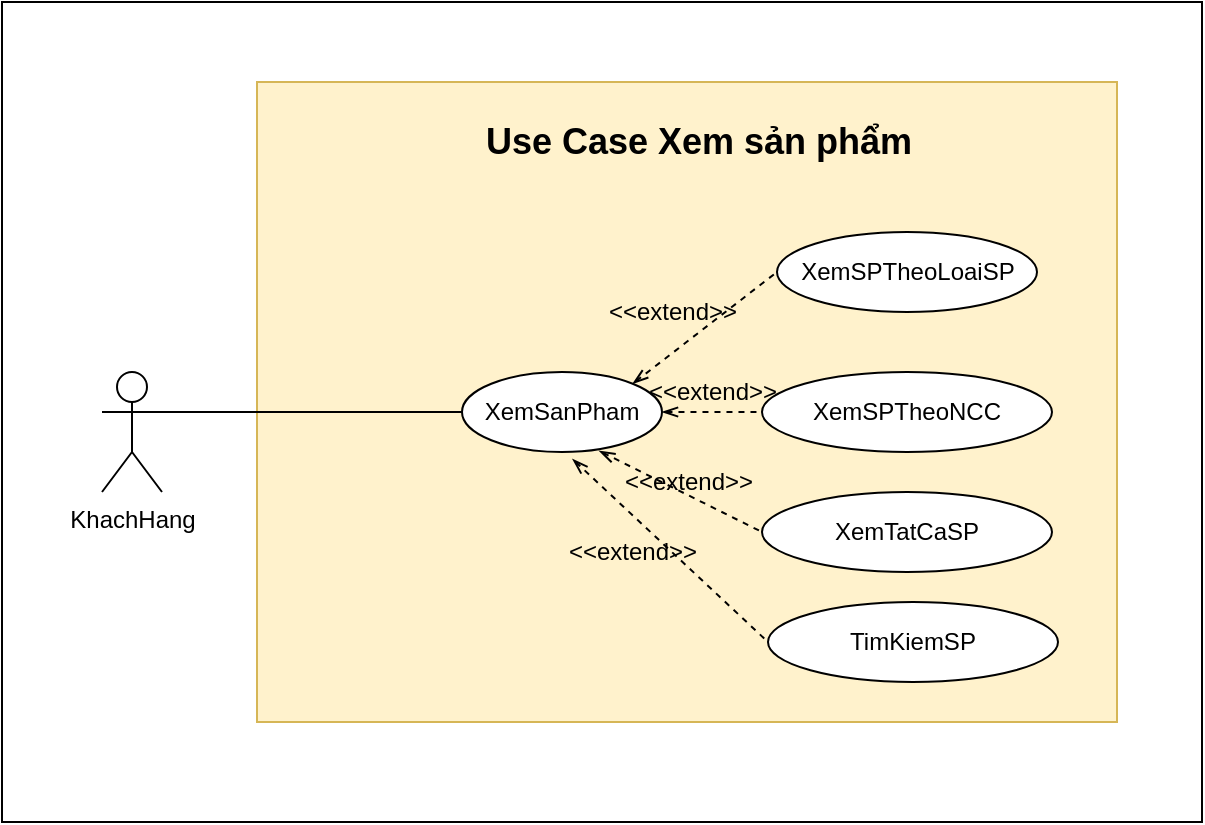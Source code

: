 <mxfile version="20.8.16" type="device"><diagram name="Page-1" id="iilkzM-2eMly24xWt_6W"><mxGraphModel dx="2398" dy="870" grid="1" gridSize="10" guides="1" tooltips="1" connect="1" arrows="1" fold="1" page="1" pageScale="1" pageWidth="850" pageHeight="1100" math="0" shadow="0"><root><mxCell id="0"/><mxCell id="1" parent="0"/><mxCell id="9FMk6NWLw7Limh14AjwW-7" value="" style="rounded=0;whiteSpace=wrap;html=1;fontSize=18;" parent="1" vertex="1"><mxGeometry x="-30" y="150" width="600" height="410" as="geometry"/></mxCell><mxCell id="9FMk6NWLw7Limh14AjwW-5" value="" style="rounded=0;whiteSpace=wrap;html=1;fillColor=#fff2cc;strokeColor=#d6b656;" parent="1" vertex="1"><mxGeometry x="97.5" y="190" width="430" height="320" as="geometry"/></mxCell><mxCell id="KRps7XO44gGJDQfbl6EW-1" value="KhachHang" style="shape=umlActor;verticalLabelPosition=bottom;verticalAlign=top;html=1;" parent="1" vertex="1"><mxGeometry x="20" y="335" width="30" height="60" as="geometry"/></mxCell><mxCell id="KRps7XO44gGJDQfbl6EW-2" value="XemSanPham" style="ellipse;whiteSpace=wrap;html=1;" parent="1" vertex="1"><mxGeometry x="200" y="335" width="100" height="40" as="geometry"/></mxCell><mxCell id="KRps7XO44gGJDQfbl6EW-3" value="XemSPTheoLoaiSP" style="ellipse;whiteSpace=wrap;html=1;" parent="1" vertex="1"><mxGeometry x="357.5" y="265" width="130" height="40" as="geometry"/></mxCell><mxCell id="KRps7XO44gGJDQfbl6EW-4" value="XemSPTheoNCC" style="ellipse;whiteSpace=wrap;html=1;" parent="1" vertex="1"><mxGeometry x="350" y="335" width="145" height="40" as="geometry"/></mxCell><mxCell id="KRps7XO44gGJDQfbl6EW-5" value="XemTatCaSP" style="ellipse;whiteSpace=wrap;html=1;" parent="1" vertex="1"><mxGeometry x="350" y="395" width="145" height="40" as="geometry"/></mxCell><mxCell id="KRps7XO44gGJDQfbl6EW-7" value="" style="endArrow=none;html=1;rounded=0;exitX=1;exitY=0.333;exitDx=0;exitDy=0;exitPerimeter=0;entryX=0;entryY=0.5;entryDx=0;entryDy=0;" parent="1" source="KRps7XO44gGJDQfbl6EW-1" target="KRps7XO44gGJDQfbl6EW-2" edge="1"><mxGeometry width="50" height="50" relative="1" as="geometry"><mxPoint x="210" y="290" as="sourcePoint"/><mxPoint x="260" y="240" as="targetPoint"/></mxGeometry></mxCell><mxCell id="KRps7XO44gGJDQfbl6EW-8" value="" style="endArrow=none;dashed=1;html=1;rounded=0;entryX=0;entryY=0.5;entryDx=0;entryDy=0;exitX=1;exitY=0;exitDx=0;exitDy=0;startArrow=openThin;startFill=0;" parent="1" source="KRps7XO44gGJDQfbl6EW-2" target="KRps7XO44gGJDQfbl6EW-3" edge="1"><mxGeometry width="50" height="50" relative="1" as="geometry"><mxPoint x="270" y="310" as="sourcePoint"/><mxPoint x="320" y="260" as="targetPoint"/></mxGeometry></mxCell><mxCell id="KRps7XO44gGJDQfbl6EW-9" value="" style="endArrow=none;dashed=1;html=1;rounded=0;entryX=0;entryY=0.5;entryDx=0;entryDy=0;exitX=1;exitY=0.5;exitDx=0;exitDy=0;startArrow=openThin;startFill=0;" parent="1" source="KRps7XO44gGJDQfbl6EW-2" target="KRps7XO44gGJDQfbl6EW-4" edge="1"><mxGeometry width="50" height="50" relative="1" as="geometry"><mxPoint x="250" y="440" as="sourcePoint"/><mxPoint x="300" y="390" as="targetPoint"/></mxGeometry></mxCell><mxCell id="KRps7XO44gGJDQfbl6EW-10" value="TimKiemSP" style="ellipse;whiteSpace=wrap;html=1;" parent="1" vertex="1"><mxGeometry x="353" y="450" width="145" height="40" as="geometry"/></mxCell><mxCell id="KRps7XO44gGJDQfbl6EW-11" value="&amp;lt;&amp;lt;extend&amp;gt;&amp;gt;" style="text;html=1;align=center;verticalAlign=middle;resizable=0;points=[];autosize=1;strokeColor=none;fillColor=none;" parent="1" vertex="1"><mxGeometry x="260" y="290" width="90" height="30" as="geometry"/></mxCell><mxCell id="KRps7XO44gGJDQfbl6EW-13" value="" style="endArrow=none;dashed=1;html=1;rounded=0;entryX=0;entryY=0.5;entryDx=0;entryDy=0;exitX=0.686;exitY=0.986;exitDx=0;exitDy=0;exitPerimeter=0;startArrow=openThin;startFill=0;" parent="1" source="KRps7XO44gGJDQfbl6EW-2" target="KRps7XO44gGJDQfbl6EW-5" edge="1"><mxGeometry width="50" height="50" relative="1" as="geometry"><mxPoint x="240" y="450" as="sourcePoint"/><mxPoint x="290" y="400" as="targetPoint"/></mxGeometry></mxCell><mxCell id="KRps7XO44gGJDQfbl6EW-15" value="" style="endArrow=none;dashed=1;html=1;rounded=0;entryX=0;entryY=0.5;entryDx=0;entryDy=0;exitX=0.553;exitY=1.089;exitDx=0;exitDy=0;exitPerimeter=0;startArrow=openThin;startFill=0;" parent="1" source="KRps7XO44gGJDQfbl6EW-2" target="KRps7XO44gGJDQfbl6EW-10" edge="1"><mxGeometry width="50" height="50" relative="1" as="geometry"><mxPoint x="240" y="510" as="sourcePoint"/><mxPoint x="290" y="460" as="targetPoint"/></mxGeometry></mxCell><mxCell id="9FMk6NWLw7Limh14AjwW-1" value="&amp;lt;&amp;lt;extend&amp;gt;&amp;gt;" style="text;html=1;align=center;verticalAlign=middle;resizable=0;points=[];autosize=1;strokeColor=none;fillColor=none;" parent="1" vertex="1"><mxGeometry x="280" y="330" width="90" height="30" as="geometry"/></mxCell><mxCell id="9FMk6NWLw7Limh14AjwW-2" value="&amp;lt;&amp;lt;extend&amp;gt;&amp;gt;" style="text;html=1;align=center;verticalAlign=middle;resizable=0;points=[];autosize=1;strokeColor=none;fillColor=none;" parent="1" vertex="1"><mxGeometry x="267.5" y="375" width="90" height="30" as="geometry"/></mxCell><mxCell id="9FMk6NWLw7Limh14AjwW-3" value="&amp;lt;&amp;lt;extend&amp;gt;&amp;gt;" style="text;html=1;align=center;verticalAlign=middle;resizable=0;points=[];autosize=1;strokeColor=none;fillColor=none;" parent="1" vertex="1"><mxGeometry x="240" y="410" width="90" height="30" as="geometry"/></mxCell><mxCell id="9FMk6NWLw7Limh14AjwW-6" value="&lt;font style=&quot;font-size: 18px;&quot;&gt;&lt;b&gt;Use Case Xem sản phẩm&lt;/b&gt;&lt;/font&gt;" style="text;html=1;align=center;verticalAlign=middle;resizable=0;points=[];autosize=1;strokeColor=none;fillColor=none;" parent="1" vertex="1"><mxGeometry x="197.5" y="200" width="240" height="40" as="geometry"/></mxCell></root></mxGraphModel></diagram></mxfile>